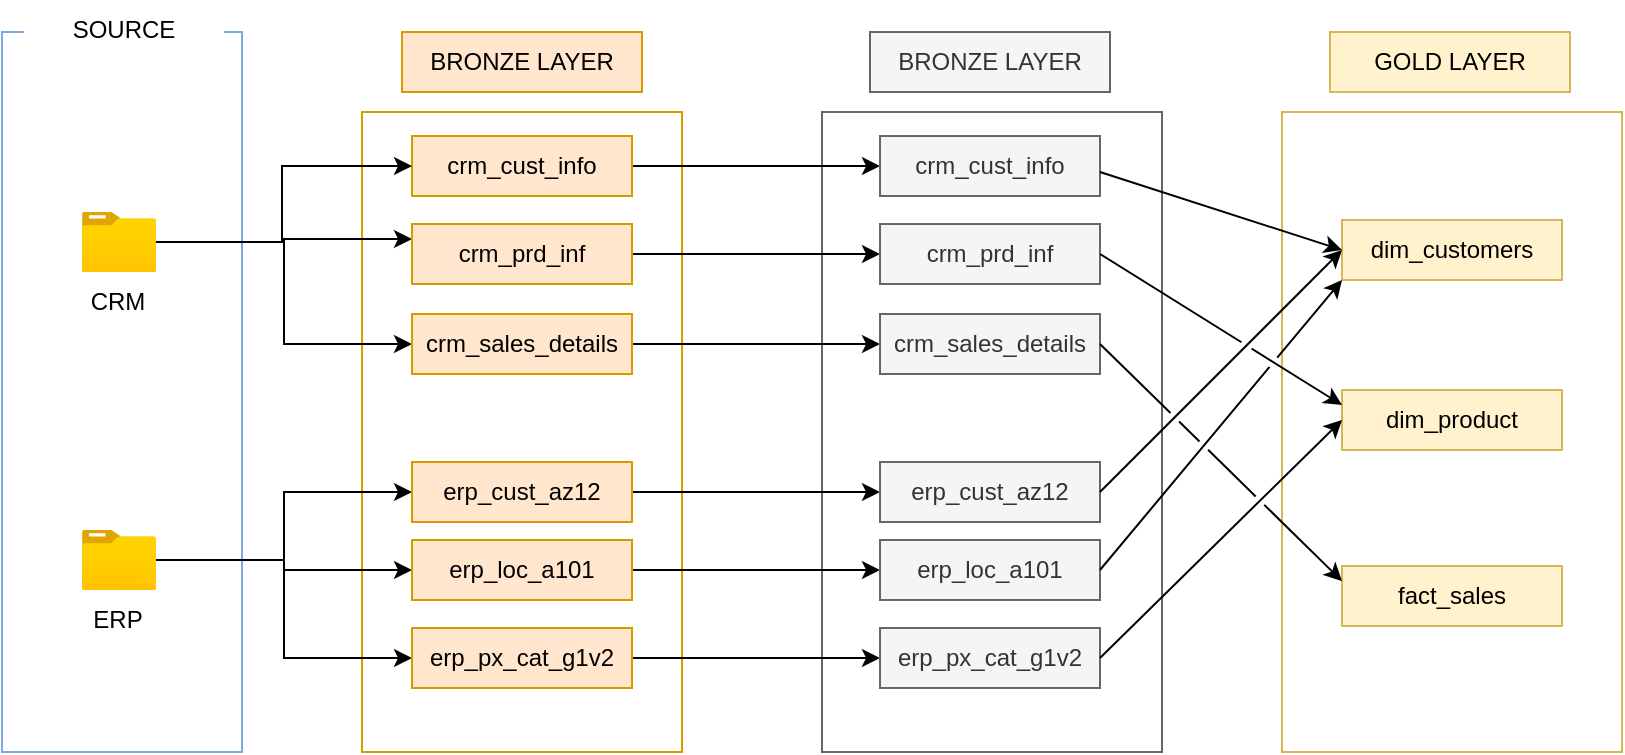 <mxfile version="28.0.4">
  <diagram name="Page-1" id="1iZFki4qpFP0JmTVeNOB">
    <mxGraphModel dx="1442" dy="626" grid="1" gridSize="10" guides="1" tooltips="1" connect="1" arrows="1" fold="1" page="0" pageScale="1" pageWidth="850" pageHeight="1100" math="0" shadow="0">
      <root>
        <mxCell id="0" />
        <mxCell id="1" parent="0" />
        <mxCell id="SJXPOQXoOgDj4QwafDZW-10" value="" style="rounded=0;whiteSpace=wrap;html=1;fillColor=none;fontColor=#333333;strokeColor=#666666;" parent="1" vertex="1">
          <mxGeometry x="370" y="190" width="170" height="320" as="geometry" />
        </mxCell>
        <mxCell id="CW62KwNtaKfLiuYEka3i-1" value="" style="rounded=0;whiteSpace=wrap;html=1;strokeColor=#7EA6E0;" parent="1" vertex="1">
          <mxGeometry x="-40" y="150" width="120" height="360" as="geometry" />
        </mxCell>
        <mxCell id="CW62KwNtaKfLiuYEka3i-2" value="" style="rounded=0;whiteSpace=wrap;html=1;fillColor=none;strokeColor=#d79b00;" parent="1" vertex="1">
          <mxGeometry x="140" y="190" width="160" height="320" as="geometry" />
        </mxCell>
        <mxCell id="CW62KwNtaKfLiuYEka3i-3" value="BRONZE LAYER" style="rounded=0;whiteSpace=wrap;html=1;fillColor=#ffe6cc;strokeColor=#d79b00;" parent="1" vertex="1">
          <mxGeometry x="160" y="150" width="120" height="30" as="geometry" />
        </mxCell>
        <mxCell id="CW62KwNtaKfLiuYEka3i-4" value="SOURCE" style="rounded=0;whiteSpace=wrap;html=1;strokeColor=none;" parent="1" vertex="1">
          <mxGeometry x="-29" y="134" width="100" height="30" as="geometry" />
        </mxCell>
        <mxCell id="SJXPOQXoOgDj4QwafDZW-4" style="edgeStyle=orthogonalEdgeStyle;rounded=0;orthogonalLoop=1;jettySize=auto;html=1;entryX=0;entryY=0.25;entryDx=0;entryDy=0;" parent="1" source="CW62KwNtaKfLiuYEka3i-5" target="CW62KwNtaKfLiuYEka3i-10" edge="1">
          <mxGeometry relative="1" as="geometry">
            <Array as="points">
              <mxPoint x="101" y="255" />
              <mxPoint x="101" y="254" />
            </Array>
          </mxGeometry>
        </mxCell>
        <mxCell id="SJXPOQXoOgDj4QwafDZW-6" style="edgeStyle=orthogonalEdgeStyle;rounded=0;orthogonalLoop=1;jettySize=auto;html=1;entryX=0;entryY=0.5;entryDx=0;entryDy=0;" parent="1" source="CW62KwNtaKfLiuYEka3i-5" target="CW62KwNtaKfLiuYEka3i-11" edge="1">
          <mxGeometry relative="1" as="geometry" />
        </mxCell>
        <mxCell id="CW62KwNtaKfLiuYEka3i-5" value="" style="image;aspect=fixed;html=1;points=[];align=center;fontSize=12;image=img/lib/azure2/general/Folder_Blank.svg;" parent="1" vertex="1">
          <mxGeometry y="240" width="36.96" height="30" as="geometry" />
        </mxCell>
        <mxCell id="SJXPOQXoOgDj4QwafDZW-7" style="edgeStyle=orthogonalEdgeStyle;rounded=0;orthogonalLoop=1;jettySize=auto;html=1;entryX=0;entryY=0.5;entryDx=0;entryDy=0;" parent="1" source="CW62KwNtaKfLiuYEka3i-6" target="CW62KwNtaKfLiuYEka3i-14" edge="1">
          <mxGeometry relative="1" as="geometry" />
        </mxCell>
        <mxCell id="SJXPOQXoOgDj4QwafDZW-8" style="edgeStyle=orthogonalEdgeStyle;rounded=0;orthogonalLoop=1;jettySize=auto;html=1;entryX=0;entryY=0.5;entryDx=0;entryDy=0;" parent="1" source="CW62KwNtaKfLiuYEka3i-6" target="CW62KwNtaKfLiuYEka3i-15" edge="1">
          <mxGeometry relative="1" as="geometry" />
        </mxCell>
        <mxCell id="SJXPOQXoOgDj4QwafDZW-9" style="edgeStyle=orthogonalEdgeStyle;rounded=0;orthogonalLoop=1;jettySize=auto;html=1;entryX=0;entryY=0.5;entryDx=0;entryDy=0;" parent="1" source="CW62KwNtaKfLiuYEka3i-6" target="CW62KwNtaKfLiuYEka3i-16" edge="1">
          <mxGeometry relative="1" as="geometry" />
        </mxCell>
        <mxCell id="CW62KwNtaKfLiuYEka3i-6" value="" style="image;aspect=fixed;html=1;points=[];align=center;fontSize=12;image=img/lib/azure2/general/Folder_Blank.svg;" parent="1" vertex="1">
          <mxGeometry y="399" width="36.96" height="30" as="geometry" />
        </mxCell>
        <mxCell id="CW62KwNtaKfLiuYEka3i-7" value="CRM" style="rounded=0;whiteSpace=wrap;html=1;strokeColor=none;" parent="1" vertex="1">
          <mxGeometry x="-31.52" y="270" width="100" height="30" as="geometry" />
        </mxCell>
        <mxCell id="CW62KwNtaKfLiuYEka3i-8" value="ERP" style="rounded=0;whiteSpace=wrap;html=1;strokeColor=none;" parent="1" vertex="1">
          <mxGeometry x="-31.52" y="429" width="100" height="30" as="geometry" />
        </mxCell>
        <mxCell id="SJXPOQXoOgDj4QwafDZW-18" style="edgeStyle=orthogonalEdgeStyle;rounded=0;orthogonalLoop=1;jettySize=auto;html=1;entryX=0;entryY=0.5;entryDx=0;entryDy=0;" parent="1" source="CW62KwNtaKfLiuYEka3i-9" target="SJXPOQXoOgDj4QwafDZW-12" edge="1">
          <mxGeometry relative="1" as="geometry" />
        </mxCell>
        <mxCell id="CW62KwNtaKfLiuYEka3i-9" value="crm_cust_info" style="rounded=0;whiteSpace=wrap;html=1;fillColor=#ffe6cc;strokeColor=#d79b00;" parent="1" vertex="1">
          <mxGeometry x="165" y="202" width="110" height="30" as="geometry" />
        </mxCell>
        <mxCell id="SJXPOQXoOgDj4QwafDZW-19" style="edgeStyle=orthogonalEdgeStyle;rounded=0;orthogonalLoop=1;jettySize=auto;html=1;entryX=0;entryY=0.5;entryDx=0;entryDy=0;" parent="1" source="CW62KwNtaKfLiuYEka3i-10" target="SJXPOQXoOgDj4QwafDZW-13" edge="1">
          <mxGeometry relative="1" as="geometry" />
        </mxCell>
        <mxCell id="CW62KwNtaKfLiuYEka3i-10" value="crm_prd_inf" style="rounded=0;whiteSpace=wrap;html=1;fillColor=#ffe6cc;strokeColor=#d79b00;" parent="1" vertex="1">
          <mxGeometry x="165" y="246" width="110" height="30" as="geometry" />
        </mxCell>
        <mxCell id="SJXPOQXoOgDj4QwafDZW-20" style="edgeStyle=orthogonalEdgeStyle;rounded=0;orthogonalLoop=1;jettySize=auto;html=1;entryX=0;entryY=0.5;entryDx=0;entryDy=0;" parent="1" source="CW62KwNtaKfLiuYEka3i-11" target="SJXPOQXoOgDj4QwafDZW-14" edge="1">
          <mxGeometry relative="1" as="geometry" />
        </mxCell>
        <mxCell id="CW62KwNtaKfLiuYEka3i-11" value="crm_sales_details" style="rounded=0;whiteSpace=wrap;html=1;fillColor=#ffe6cc;strokeColor=#d79b00;" parent="1" vertex="1">
          <mxGeometry x="165" y="291" width="110" height="30" as="geometry" />
        </mxCell>
        <mxCell id="SJXPOQXoOgDj4QwafDZW-21" style="edgeStyle=orthogonalEdgeStyle;rounded=0;orthogonalLoop=1;jettySize=auto;html=1;entryX=0;entryY=0.5;entryDx=0;entryDy=0;" parent="1" source="CW62KwNtaKfLiuYEka3i-14" target="SJXPOQXoOgDj4QwafDZW-15" edge="1">
          <mxGeometry relative="1" as="geometry" />
        </mxCell>
        <mxCell id="CW62KwNtaKfLiuYEka3i-14" value="erp_cust_az12" style="rounded=0;whiteSpace=wrap;html=1;fillColor=#ffe6cc;strokeColor=#d79b00;" parent="1" vertex="1">
          <mxGeometry x="165" y="365" width="110" height="30" as="geometry" />
        </mxCell>
        <mxCell id="SJXPOQXoOgDj4QwafDZW-22" style="edgeStyle=orthogonalEdgeStyle;rounded=0;orthogonalLoop=1;jettySize=auto;html=1;entryX=0;entryY=0.5;entryDx=0;entryDy=0;" parent="1" source="CW62KwNtaKfLiuYEka3i-15" target="SJXPOQXoOgDj4QwafDZW-16" edge="1">
          <mxGeometry relative="1" as="geometry" />
        </mxCell>
        <mxCell id="CW62KwNtaKfLiuYEka3i-15" value="erp_loc_a101" style="rounded=0;whiteSpace=wrap;html=1;fillColor=#ffe6cc;strokeColor=#d79b00;" parent="1" vertex="1">
          <mxGeometry x="165" y="404" width="110" height="30" as="geometry" />
        </mxCell>
        <mxCell id="SJXPOQXoOgDj4QwafDZW-24" style="edgeStyle=orthogonalEdgeStyle;rounded=0;orthogonalLoop=1;jettySize=auto;html=1;entryX=0;entryY=0.5;entryDx=0;entryDy=0;" parent="1" source="CW62KwNtaKfLiuYEka3i-16" target="SJXPOQXoOgDj4QwafDZW-17" edge="1">
          <mxGeometry relative="1" as="geometry" />
        </mxCell>
        <mxCell id="CW62KwNtaKfLiuYEka3i-16" value="erp_px_cat_g1v2" style="rounded=0;whiteSpace=wrap;html=1;fillColor=#ffe6cc;strokeColor=#d79b00;" parent="1" vertex="1">
          <mxGeometry x="165" y="448" width="110" height="30" as="geometry" />
        </mxCell>
        <mxCell id="SJXPOQXoOgDj4QwafDZW-1" style="edgeStyle=orthogonalEdgeStyle;rounded=0;orthogonalLoop=1;jettySize=auto;html=1;entryX=0;entryY=0.5;entryDx=0;entryDy=0;" parent="1" source="CW62KwNtaKfLiuYEka3i-5" target="CW62KwNtaKfLiuYEka3i-9" edge="1">
          <mxGeometry relative="1" as="geometry">
            <Array as="points">
              <mxPoint x="100" y="255" />
              <mxPoint x="100" y="217" />
            </Array>
          </mxGeometry>
        </mxCell>
        <mxCell id="SJXPOQXoOgDj4QwafDZW-11" value="BRONZE LAYER" style="rounded=0;whiteSpace=wrap;html=1;fillColor=#f5f5f5;strokeColor=#666666;fontColor=#333333;" parent="1" vertex="1">
          <mxGeometry x="394" y="150" width="120" height="30" as="geometry" />
        </mxCell>
        <mxCell id="SJXPOQXoOgDj4QwafDZW-12" value="crm_cust_info" style="rounded=0;whiteSpace=wrap;html=1;fillColor=#f5f5f5;strokeColor=#666666;fontColor=#333333;" parent="1" vertex="1">
          <mxGeometry x="399" y="202" width="110" height="30" as="geometry" />
        </mxCell>
        <mxCell id="SJXPOQXoOgDj4QwafDZW-13" value="crm_prd_inf" style="rounded=0;whiteSpace=wrap;html=1;fillColor=#f5f5f5;strokeColor=#666666;fontColor=#333333;" parent="1" vertex="1">
          <mxGeometry x="399" y="246" width="110" height="30" as="geometry" />
        </mxCell>
        <mxCell id="SJXPOQXoOgDj4QwafDZW-14" value="crm_sales_details" style="rounded=0;whiteSpace=wrap;html=1;fillColor=#f5f5f5;strokeColor=#666666;fontColor=#333333;" parent="1" vertex="1">
          <mxGeometry x="399" y="291" width="110" height="30" as="geometry" />
        </mxCell>
        <mxCell id="SJXPOQXoOgDj4QwafDZW-15" value="erp_cust_az12" style="rounded=0;whiteSpace=wrap;html=1;fillColor=#f5f5f5;strokeColor=#666666;fontColor=#333333;" parent="1" vertex="1">
          <mxGeometry x="399" y="365" width="110" height="30" as="geometry" />
        </mxCell>
        <mxCell id="SJXPOQXoOgDj4QwafDZW-16" value="erp_loc_a101" style="rounded=0;whiteSpace=wrap;html=1;fillColor=#f5f5f5;strokeColor=#666666;fontColor=#333333;" parent="1" vertex="1">
          <mxGeometry x="399" y="404" width="110" height="30" as="geometry" />
        </mxCell>
        <mxCell id="SJXPOQXoOgDj4QwafDZW-17" value="erp_px_cat_g1v2" style="rounded=0;whiteSpace=wrap;html=1;fillColor=#f5f5f5;strokeColor=#666666;fontColor=#333333;" parent="1" vertex="1">
          <mxGeometry x="399" y="448" width="110" height="30" as="geometry" />
        </mxCell>
        <mxCell id="Jr2nS9CYoPKLXppaZaEn-1" value="" style="rounded=0;whiteSpace=wrap;html=1;fillColor=none;strokeColor=#d6b656;" vertex="1" parent="1">
          <mxGeometry x="600" y="190" width="170" height="320" as="geometry" />
        </mxCell>
        <mxCell id="Jr2nS9CYoPKLXppaZaEn-2" value="GOLD LAYER" style="rounded=0;whiteSpace=wrap;html=1;fillColor=#fff2cc;strokeColor=#d6b656;" vertex="1" parent="1">
          <mxGeometry x="624" y="150" width="120" height="30" as="geometry" />
        </mxCell>
        <mxCell id="Jr2nS9CYoPKLXppaZaEn-3" value="dim_customers" style="rounded=0;whiteSpace=wrap;html=1;fillColor=#fff2cc;strokeColor=#d6b656;" vertex="1" parent="1">
          <mxGeometry x="630" y="244" width="110" height="30" as="geometry" />
        </mxCell>
        <mxCell id="Jr2nS9CYoPKLXppaZaEn-4" value="dim_product" style="rounded=0;whiteSpace=wrap;html=1;fillColor=#fff2cc;strokeColor=#d6b656;" vertex="1" parent="1">
          <mxGeometry x="630" y="329" width="110" height="30" as="geometry" />
        </mxCell>
        <mxCell id="Jr2nS9CYoPKLXppaZaEn-5" value="fact_sales" style="rounded=0;whiteSpace=wrap;html=1;fillColor=#fff2cc;strokeColor=#d6b656;" vertex="1" parent="1">
          <mxGeometry x="630" y="417" width="110" height="30" as="geometry" />
        </mxCell>
        <mxCell id="Jr2nS9CYoPKLXppaZaEn-10" value="" style="endArrow=classic;html=1;rounded=0;entryX=0;entryY=0.5;entryDx=0;entryDy=0;" edge="1" parent="1" target="Jr2nS9CYoPKLXppaZaEn-3">
          <mxGeometry width="50" height="50" relative="1" as="geometry">
            <mxPoint x="509" y="220" as="sourcePoint" />
            <mxPoint x="559" y="170" as="targetPoint" />
          </mxGeometry>
        </mxCell>
        <mxCell id="Jr2nS9CYoPKLXppaZaEn-12" value="" style="endArrow=classic;html=1;rounded=0;entryX=0;entryY=0.5;entryDx=0;entryDy=0;jumpStyle=gap;" edge="1" parent="1" target="Jr2nS9CYoPKLXppaZaEn-3">
          <mxGeometry width="50" height="50" relative="1" as="geometry">
            <mxPoint x="509" y="380" as="sourcePoint" />
            <mxPoint x="630" y="419" as="targetPoint" />
          </mxGeometry>
        </mxCell>
        <mxCell id="Jr2nS9CYoPKLXppaZaEn-13" value="" style="endArrow=classic;html=1;rounded=0;entryX=0;entryY=0.25;entryDx=0;entryDy=0;exitX=1;exitY=0.5;exitDx=0;exitDy=0;jumpStyle=gap;" edge="1" parent="1" source="SJXPOQXoOgDj4QwafDZW-13" target="Jr2nS9CYoPKLXppaZaEn-4">
          <mxGeometry width="50" height="50" relative="1" as="geometry">
            <mxPoint x="540" y="301" as="sourcePoint" />
            <mxPoint x="661" y="180" as="targetPoint" />
          </mxGeometry>
        </mxCell>
        <mxCell id="Jr2nS9CYoPKLXppaZaEn-14" value="" style="endArrow=classic;html=1;rounded=0;entryX=0;entryY=0.5;entryDx=0;entryDy=0;exitX=1;exitY=0.5;exitDx=0;exitDy=0;jumpStyle=gap;" edge="1" parent="1" source="SJXPOQXoOgDj4QwafDZW-17" target="Jr2nS9CYoPKLXppaZaEn-4">
          <mxGeometry width="50" height="50" relative="1" as="geometry">
            <mxPoint x="560" y="441" as="sourcePoint" />
            <mxPoint x="681" y="320" as="targetPoint" />
          </mxGeometry>
        </mxCell>
        <mxCell id="Jr2nS9CYoPKLXppaZaEn-15" value="" style="endArrow=classic;html=1;rounded=0;entryX=0;entryY=1;entryDx=0;entryDy=0;exitX=1;exitY=0.5;exitDx=0;exitDy=0;jumpStyle=gap;" edge="1" parent="1" source="SJXPOQXoOgDj4QwafDZW-16" target="Jr2nS9CYoPKLXppaZaEn-3">
          <mxGeometry width="50" height="50" relative="1" as="geometry">
            <mxPoint x="570" y="519" as="sourcePoint" />
            <mxPoint x="691" y="400" as="targetPoint" />
          </mxGeometry>
        </mxCell>
        <mxCell id="Jr2nS9CYoPKLXppaZaEn-17" value="" style="endArrow=classic;html=1;rounded=0;entryX=0;entryY=0.25;entryDx=0;entryDy=0;exitX=1;exitY=0.5;exitDx=0;exitDy=0;jumpStyle=gap;" edge="1" parent="1" source="SJXPOQXoOgDj4QwafDZW-14" target="Jr2nS9CYoPKLXppaZaEn-5">
          <mxGeometry width="50" height="50" relative="1" as="geometry">
            <mxPoint x="520" y="329" as="sourcePoint" />
            <mxPoint x="641" y="208" as="targetPoint" />
          </mxGeometry>
        </mxCell>
      </root>
    </mxGraphModel>
  </diagram>
</mxfile>
